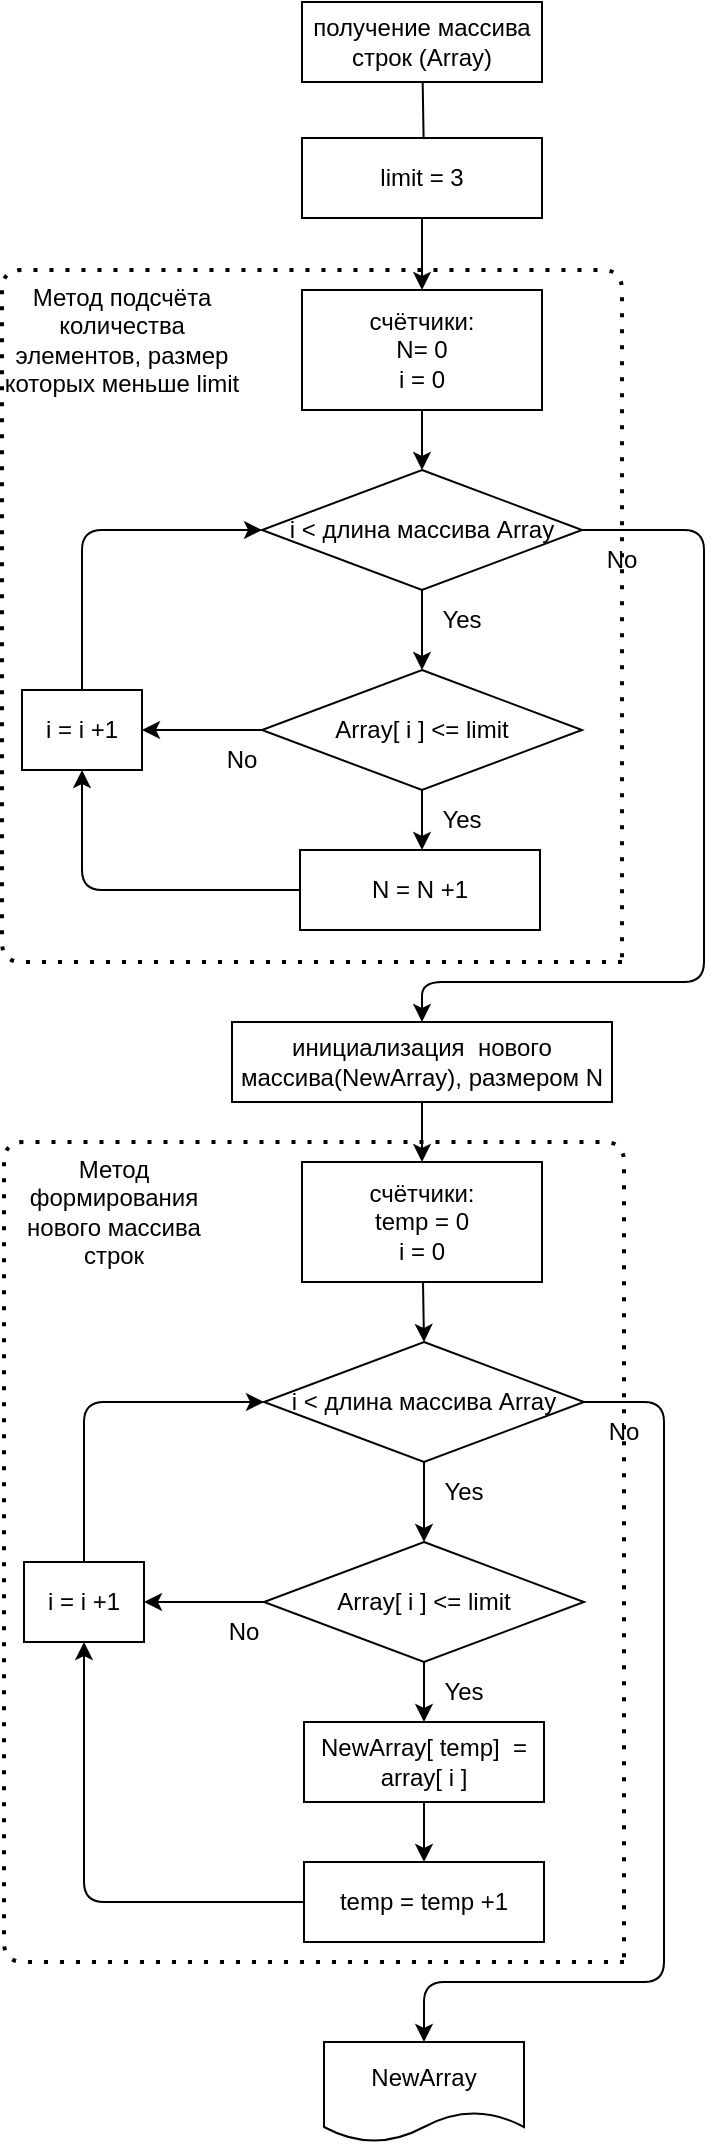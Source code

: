 <mxfile>
    <diagram id="LLfdZjAIVjmjKWJnR35u" name="Страница 1">
        <mxGraphModel dx="386" dy="283" grid="1" gridSize="10" guides="1" tooltips="1" connect="1" arrows="1" fold="1" page="1" pageScale="1" pageWidth="827" pageHeight="1169" math="0" shadow="0">
            <root>
                <mxCell id="0"/>
                <mxCell id="1" parent="0"/>
                <mxCell id="7" style="edgeStyle=none;html=1;entryX=0.5;entryY=0;entryDx=0;entryDy=0;" edge="1" parent="1" source="2">
                    <mxGeometry relative="1" as="geometry">
                        <mxPoint x="450" y="120" as="targetPoint"/>
                    </mxGeometry>
                </mxCell>
                <mxCell id="2" value="получение массива строк (Array)" style="rounded=0;whiteSpace=wrap;html=1;" vertex="1" parent="1">
                    <mxGeometry x="389" y="40" width="120" height="40" as="geometry"/>
                </mxCell>
                <mxCell id="32" style="edgeStyle=none;html=1;entryX=0.5;entryY=0;entryDx=0;entryDy=0;" edge="1" parent="1" source="6" target="9">
                    <mxGeometry relative="1" as="geometry"/>
                </mxCell>
                <mxCell id="6" value="инициализация&amp;nbsp; нового массива(NewArray), размером N" style="rounded=0;whiteSpace=wrap;html=1;" vertex="1" parent="1">
                    <mxGeometry x="354" y="550" width="190" height="40" as="geometry"/>
                </mxCell>
                <mxCell id="29" style="edgeStyle=none;html=1;entryX=0.5;entryY=0;entryDx=0;entryDy=0;" edge="1" parent="1" source="9" target="10">
                    <mxGeometry relative="1" as="geometry"/>
                </mxCell>
                <mxCell id="9" value="счётчики:&lt;br&gt;temp = 0&lt;br&gt;i = 0" style="rounded=0;whiteSpace=wrap;html=1;" vertex="1" parent="1">
                    <mxGeometry x="389" y="620" width="120" height="60" as="geometry"/>
                </mxCell>
                <mxCell id="15" style="edgeStyle=none;html=1;entryX=0.5;entryY=0;entryDx=0;entryDy=0;" edge="1" parent="1" source="10" target="11">
                    <mxGeometry relative="1" as="geometry"/>
                </mxCell>
                <mxCell id="31" style="edgeStyle=none;html=1;entryX=0.5;entryY=0;entryDx=0;entryDy=0;" edge="1" parent="1" source="10" target="30">
                    <mxGeometry relative="1" as="geometry">
                        <Array as="points">
                            <mxPoint x="570" y="740"/>
                            <mxPoint x="570" y="1030"/>
                            <mxPoint x="450" y="1030"/>
                        </Array>
                    </mxGeometry>
                </mxCell>
                <mxCell id="10" value="i &amp;lt; длина массива Array" style="rhombus;whiteSpace=wrap;html=1;" vertex="1" parent="1">
                    <mxGeometry x="370" y="710" width="160" height="60" as="geometry"/>
                </mxCell>
                <mxCell id="16" style="edgeStyle=none;html=1;entryX=0.5;entryY=0;entryDx=0;entryDy=0;" edge="1" parent="1" source="11" target="12">
                    <mxGeometry relative="1" as="geometry"/>
                </mxCell>
                <mxCell id="26" style="edgeStyle=none;html=1;" edge="1" parent="1" source="11">
                    <mxGeometry relative="1" as="geometry">
                        <mxPoint x="310" y="840" as="targetPoint"/>
                    </mxGeometry>
                </mxCell>
                <mxCell id="11" value="Array[ i ] &amp;lt;= limit" style="rhombus;whiteSpace=wrap;html=1;" vertex="1" parent="1">
                    <mxGeometry x="370" y="810" width="160" height="60" as="geometry"/>
                </mxCell>
                <mxCell id="19" style="edgeStyle=none;html=1;entryX=0.5;entryY=0;entryDx=0;entryDy=0;" edge="1" parent="1" source="12" target="13">
                    <mxGeometry relative="1" as="geometry"/>
                </mxCell>
                <mxCell id="12" value="NewArray[ temp]&amp;nbsp; = array[ i ]" style="rounded=0;whiteSpace=wrap;html=1;" vertex="1" parent="1">
                    <mxGeometry x="390" y="900" width="120" height="40" as="geometry"/>
                </mxCell>
                <mxCell id="27" style="edgeStyle=none;html=1;entryX=0.5;entryY=1;entryDx=0;entryDy=0;" edge="1" parent="1" source="13" target="20">
                    <mxGeometry relative="1" as="geometry">
                        <Array as="points">
                            <mxPoint x="280" y="990"/>
                        </Array>
                    </mxGeometry>
                </mxCell>
                <mxCell id="13" value="temp = temp +1" style="rounded=0;whiteSpace=wrap;html=1;" vertex="1" parent="1">
                    <mxGeometry x="390" y="970" width="120" height="40" as="geometry"/>
                </mxCell>
                <mxCell id="14" value="Yes" style="text;html=1;strokeColor=none;fillColor=none;align=center;verticalAlign=middle;whiteSpace=wrap;rounded=0;" vertex="1" parent="1">
                    <mxGeometry x="460" y="780" width="20" height="10" as="geometry"/>
                </mxCell>
                <mxCell id="17" value="Yes" style="text;html=1;strokeColor=none;fillColor=none;align=center;verticalAlign=middle;whiteSpace=wrap;rounded=0;" vertex="1" parent="1">
                    <mxGeometry x="460" y="880" width="20" height="10" as="geometry"/>
                </mxCell>
                <mxCell id="18" value="No" style="text;html=1;strokeColor=none;fillColor=none;align=center;verticalAlign=middle;whiteSpace=wrap;rounded=0;" vertex="1" parent="1">
                    <mxGeometry x="540" y="750" width="20" height="10" as="geometry"/>
                </mxCell>
                <mxCell id="21" style="edgeStyle=none;html=1;entryX=0;entryY=0.5;entryDx=0;entryDy=0;" edge="1" parent="1" source="20" target="10">
                    <mxGeometry relative="1" as="geometry">
                        <Array as="points">
                            <mxPoint x="280" y="740"/>
                        </Array>
                    </mxGeometry>
                </mxCell>
                <mxCell id="20" value="i = i +1" style="rounded=0;whiteSpace=wrap;html=1;" vertex="1" parent="1">
                    <mxGeometry x="250" y="820" width="60" height="40" as="geometry"/>
                </mxCell>
                <mxCell id="25" value="No" style="text;html=1;strokeColor=none;fillColor=none;align=center;verticalAlign=middle;whiteSpace=wrap;rounded=0;" vertex="1" parent="1">
                    <mxGeometry x="350" y="850" width="20" height="10" as="geometry"/>
                </mxCell>
                <mxCell id="30" value="NewArray" style="shape=document;whiteSpace=wrap;html=1;boundedLbl=1;" vertex="1" parent="1">
                    <mxGeometry x="400" y="1060" width="100" height="50" as="geometry"/>
                </mxCell>
                <mxCell id="33" value="" style="endArrow=none;dashed=1;html=1;dashPattern=1 3;strokeWidth=2;" edge="1" parent="1">
                    <mxGeometry width="50" height="50" relative="1" as="geometry">
                        <mxPoint x="550" y="1020" as="sourcePoint"/>
                        <mxPoint x="550" y="1020" as="targetPoint"/>
                        <Array as="points">
                            <mxPoint x="240" y="1020"/>
                            <mxPoint x="240" y="610"/>
                            <mxPoint x="550" y="610"/>
                        </Array>
                    </mxGeometry>
                </mxCell>
                <mxCell id="34" value="Метод формирования нового массива строк" style="text;html=1;strokeColor=none;fillColor=none;align=center;verticalAlign=middle;whiteSpace=wrap;rounded=0;" vertex="1" parent="1">
                    <mxGeometry x="240" y="610" width="110" height="70" as="geometry"/>
                </mxCell>
                <mxCell id="36" style="edgeStyle=none;html=1;entryX=0.5;entryY=0;entryDx=0;entryDy=0;" edge="1" source="37" target="39" parent="1">
                    <mxGeometry relative="1" as="geometry"/>
                </mxCell>
                <mxCell id="37" value="счётчики:&lt;br&gt;N= 0&lt;br&gt;i = 0" style="rounded=0;whiteSpace=wrap;html=1;" vertex="1" parent="1">
                    <mxGeometry x="389" y="184" width="120" height="60" as="geometry"/>
                </mxCell>
                <mxCell id="38" style="edgeStyle=none;html=1;entryX=0.5;entryY=0;entryDx=0;entryDy=0;" edge="1" source="39" target="42" parent="1">
                    <mxGeometry relative="1" as="geometry"/>
                </mxCell>
                <mxCell id="56" style="edgeStyle=none;html=1;" edge="1" parent="1" source="39" target="6">
                    <mxGeometry relative="1" as="geometry">
                        <Array as="points">
                            <mxPoint x="590" y="304"/>
                            <mxPoint x="590" y="530"/>
                            <mxPoint x="449" y="530"/>
                        </Array>
                    </mxGeometry>
                </mxCell>
                <mxCell id="39" value="i &amp;lt; длина массива Array" style="rhombus;whiteSpace=wrap;html=1;" vertex="1" parent="1">
                    <mxGeometry x="369" y="274" width="160" height="60" as="geometry"/>
                </mxCell>
                <mxCell id="40" style="edgeStyle=none;html=1;entryX=0.5;entryY=0;entryDx=0;entryDy=0;" edge="1" source="42" parent="1">
                    <mxGeometry relative="1" as="geometry">
                        <mxPoint x="449" y="464" as="targetPoint"/>
                    </mxGeometry>
                </mxCell>
                <mxCell id="41" style="edgeStyle=none;html=1;" edge="1" source="42" parent="1">
                    <mxGeometry relative="1" as="geometry">
                        <mxPoint x="309" y="404" as="targetPoint"/>
                    </mxGeometry>
                </mxCell>
                <mxCell id="42" value="Array[ i ] &amp;lt;= limit" style="rhombus;whiteSpace=wrap;html=1;" vertex="1" parent="1">
                    <mxGeometry x="369" y="374" width="160" height="60" as="geometry"/>
                </mxCell>
                <mxCell id="45" style="edgeStyle=none;html=1;entryX=0.5;entryY=1;entryDx=0;entryDy=0;" edge="1" source="46" target="51" parent="1">
                    <mxGeometry relative="1" as="geometry">
                        <Array as="points">
                            <mxPoint x="279" y="484"/>
                        </Array>
                    </mxGeometry>
                </mxCell>
                <mxCell id="46" value="N = N +1" style="rounded=0;whiteSpace=wrap;html=1;" vertex="1" parent="1">
                    <mxGeometry x="388" y="464" width="120" height="40" as="geometry"/>
                </mxCell>
                <mxCell id="47" value="Yes" style="text;html=1;strokeColor=none;fillColor=none;align=center;verticalAlign=middle;whiteSpace=wrap;rounded=0;" vertex="1" parent="1">
                    <mxGeometry x="459" y="344" width="20" height="10" as="geometry"/>
                </mxCell>
                <mxCell id="48" value="Yes" style="text;html=1;strokeColor=none;fillColor=none;align=center;verticalAlign=middle;whiteSpace=wrap;rounded=0;" vertex="1" parent="1">
                    <mxGeometry x="459" y="444" width="20" height="10" as="geometry"/>
                </mxCell>
                <mxCell id="49" value="No" style="text;html=1;strokeColor=none;fillColor=none;align=center;verticalAlign=middle;whiteSpace=wrap;rounded=0;" vertex="1" parent="1">
                    <mxGeometry x="539" y="314" width="20" height="10" as="geometry"/>
                </mxCell>
                <mxCell id="50" style="edgeStyle=none;html=1;entryX=0;entryY=0.5;entryDx=0;entryDy=0;" edge="1" source="51" target="39" parent="1">
                    <mxGeometry relative="1" as="geometry">
                        <Array as="points">
                            <mxPoint x="279" y="304"/>
                        </Array>
                    </mxGeometry>
                </mxCell>
                <mxCell id="51" value="i = i +1" style="rounded=0;whiteSpace=wrap;html=1;" vertex="1" parent="1">
                    <mxGeometry x="249" y="384" width="60" height="40" as="geometry"/>
                </mxCell>
                <mxCell id="52" value="No" style="text;html=1;strokeColor=none;fillColor=none;align=center;verticalAlign=middle;whiteSpace=wrap;rounded=0;" vertex="1" parent="1">
                    <mxGeometry x="349" y="414" width="20" height="10" as="geometry"/>
                </mxCell>
                <mxCell id="53" value="" style="endArrow=none;dashed=1;html=1;dashPattern=1 3;strokeWidth=2;" edge="1" parent="1">
                    <mxGeometry width="50" height="50" relative="1" as="geometry">
                        <mxPoint x="549" y="520" as="sourcePoint"/>
                        <mxPoint x="549" y="520" as="targetPoint"/>
                        <Array as="points">
                            <mxPoint x="239" y="520"/>
                            <mxPoint x="239" y="174"/>
                            <mxPoint x="549" y="174"/>
                        </Array>
                    </mxGeometry>
                </mxCell>
                <mxCell id="54" value="Метод подсчёта количества элементов, размер которых меньше limit" style="text;html=1;strokeColor=none;fillColor=none;align=center;verticalAlign=middle;whiteSpace=wrap;rounded=0;" vertex="1" parent="1">
                    <mxGeometry x="239" y="174" width="120" height="70" as="geometry"/>
                </mxCell>
                <mxCell id="58" style="edgeStyle=none;html=1;entryX=0.5;entryY=0;entryDx=0;entryDy=0;" edge="1" parent="1" source="57" target="37">
                    <mxGeometry relative="1" as="geometry"/>
                </mxCell>
                <mxCell id="57" value="limit = 3" style="rounded=0;whiteSpace=wrap;html=1;" vertex="1" parent="1">
                    <mxGeometry x="389" y="108" width="120" height="40" as="geometry"/>
                </mxCell>
            </root>
        </mxGraphModel>
    </diagram>
</mxfile>